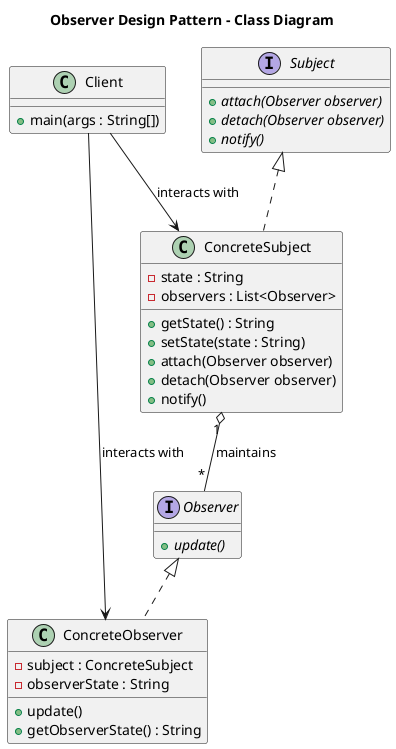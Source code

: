 @startuml
title Observer Design Pattern - Class Diagram

' Interface for Observer
interface Observer {
    +{abstract} update()
}

' Interface for Subject
interface Subject {
    +{abstract} attach(Observer observer)
    +{abstract} detach(Observer observer)
    +{abstract} notify()
}

' Concrete Subject
class ConcreteSubject {
    -state : String
    -observers : List<Observer>
    +getState() : String
    +setState(state : String)
    +attach(Observer observer)
    +detach(Observer observer)
    +notify()
}

' Concrete Observer
class ConcreteObserver {
    -subject : ConcreteSubject
    -observerState : String
    +update()
    +getObserverState() : String
}

' Client Class
class Client {
    +main(args : String[])
}

' Relationships
Subject <|.. ConcreteSubject
Observer <|.. ConcreteObserver

ConcreteSubject "1" o-- "*" Observer : maintains
Client --> ConcreteSubject : interacts with
Client --> ConcreteObserver : interacts with
@enduml